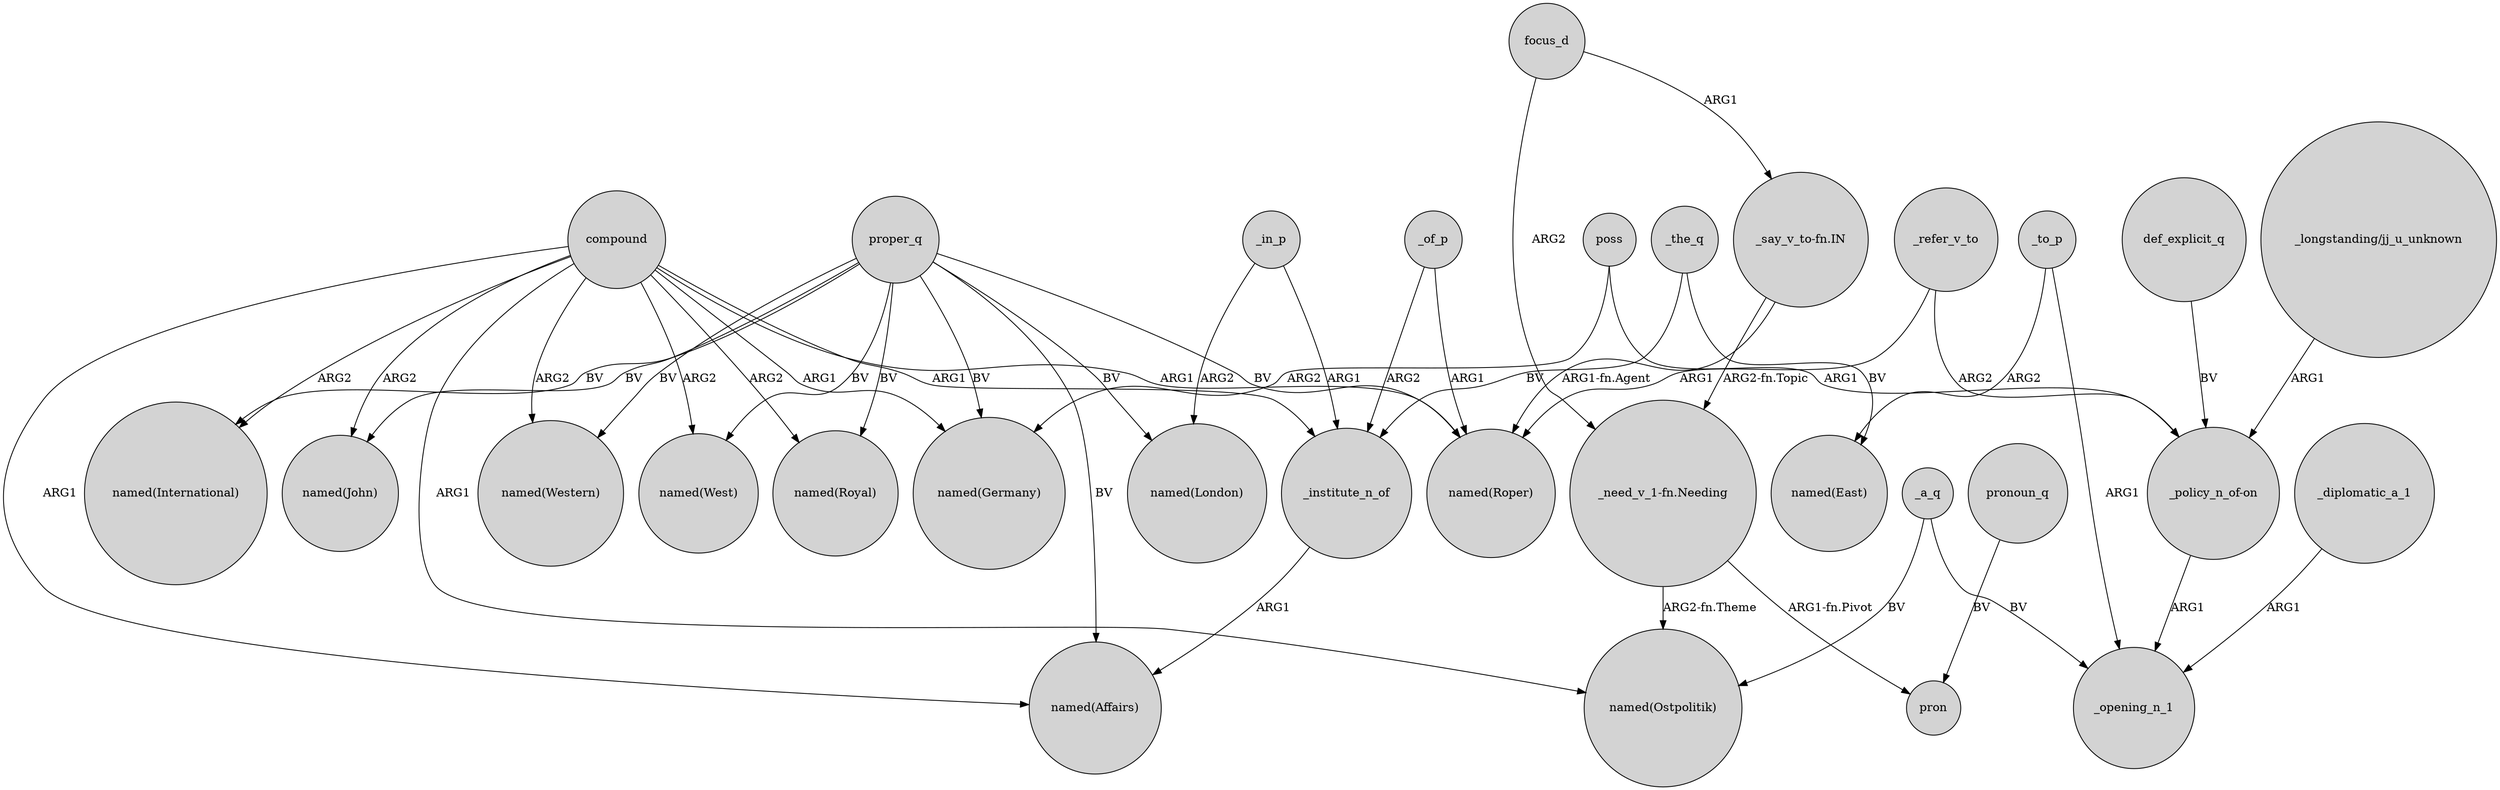 digraph {
	node [shape=circle style=filled]
	compound -> "named(John)" [label=ARG2]
	compound -> "named(Ostpolitik)" [label=ARG1]
	compound -> "named(West)" [label=ARG2]
	_to_p -> _opening_n_1 [label=ARG1]
	proper_q -> "named(Germany)" [label=BV]
	_the_q -> _institute_n_of [label=BV]
	"_policy_n_of-on" -> _opening_n_1 [label=ARG1]
	proper_q -> "named(Royal)" [label=BV]
	_the_q -> "named(East)" [label=BV]
	_in_p -> "named(London)" [label=ARG2]
	_of_p -> "named(Roper)" [label=ARG1]
	_in_p -> _institute_n_of [label=ARG1]
	_refer_v_to -> "_policy_n_of-on" [label=ARG2]
	_a_q -> "named(Ostpolitik)" [label=BV]
	poss -> "_policy_n_of-on" [label=ARG1]
	proper_q -> "named(West)" [label=BV]
	_institute_n_of -> "named(Affairs)" [label=ARG1]
	"_say_v_to-fn.IN" -> "_need_v_1-fn.Needing" [label="ARG2-fn.Topic"]
	compound -> "named(Affairs)" [label=ARG1]
	focus_d -> "_say_v_to-fn.IN" [label=ARG1]
	"_say_v_to-fn.IN" -> "named(Roper)" [label="ARG1-fn.Agent"]
	def_explicit_q -> "_policy_n_of-on" [label=BV]
	_diplomatic_a_1 -> _opening_n_1 [label=ARG1]
	focus_d -> "_need_v_1-fn.Needing" [label=ARG2]
	_to_p -> "named(East)" [label=ARG2]
	pronoun_q -> pron [label=BV]
	proper_q -> "named(Roper)" [label=BV]
	compound -> "named(Royal)" [label=ARG2]
	"_need_v_1-fn.Needing" -> pron [label="ARG1-fn.Pivot"]
	compound -> "named(Germany)" [label=ARG1]
	_of_p -> _institute_n_of [label=ARG2]
	compound -> "named(International)" [label=ARG2]
	proper_q -> "named(London)" [label=BV]
	proper_q -> "named(Western)" [label=BV]
	compound -> "named(Roper)" [label=ARG1]
	proper_q -> "named(Affairs)" [label=BV]
	_refer_v_to -> "named(Roper)" [label=ARG1]
	"_need_v_1-fn.Needing" -> "named(Ostpolitik)" [label="ARG2-fn.Theme"]
	proper_q -> "named(John)" [label=BV]
	compound -> _institute_n_of [label=ARG1]
	poss -> "named(Germany)" [label=ARG2]
	"_longstanding/jj_u_unknown" -> "_policy_n_of-on" [label=ARG1]
	_a_q -> _opening_n_1 [label=BV]
	compound -> "named(Western)" [label=ARG2]
	proper_q -> "named(International)" [label=BV]
}
